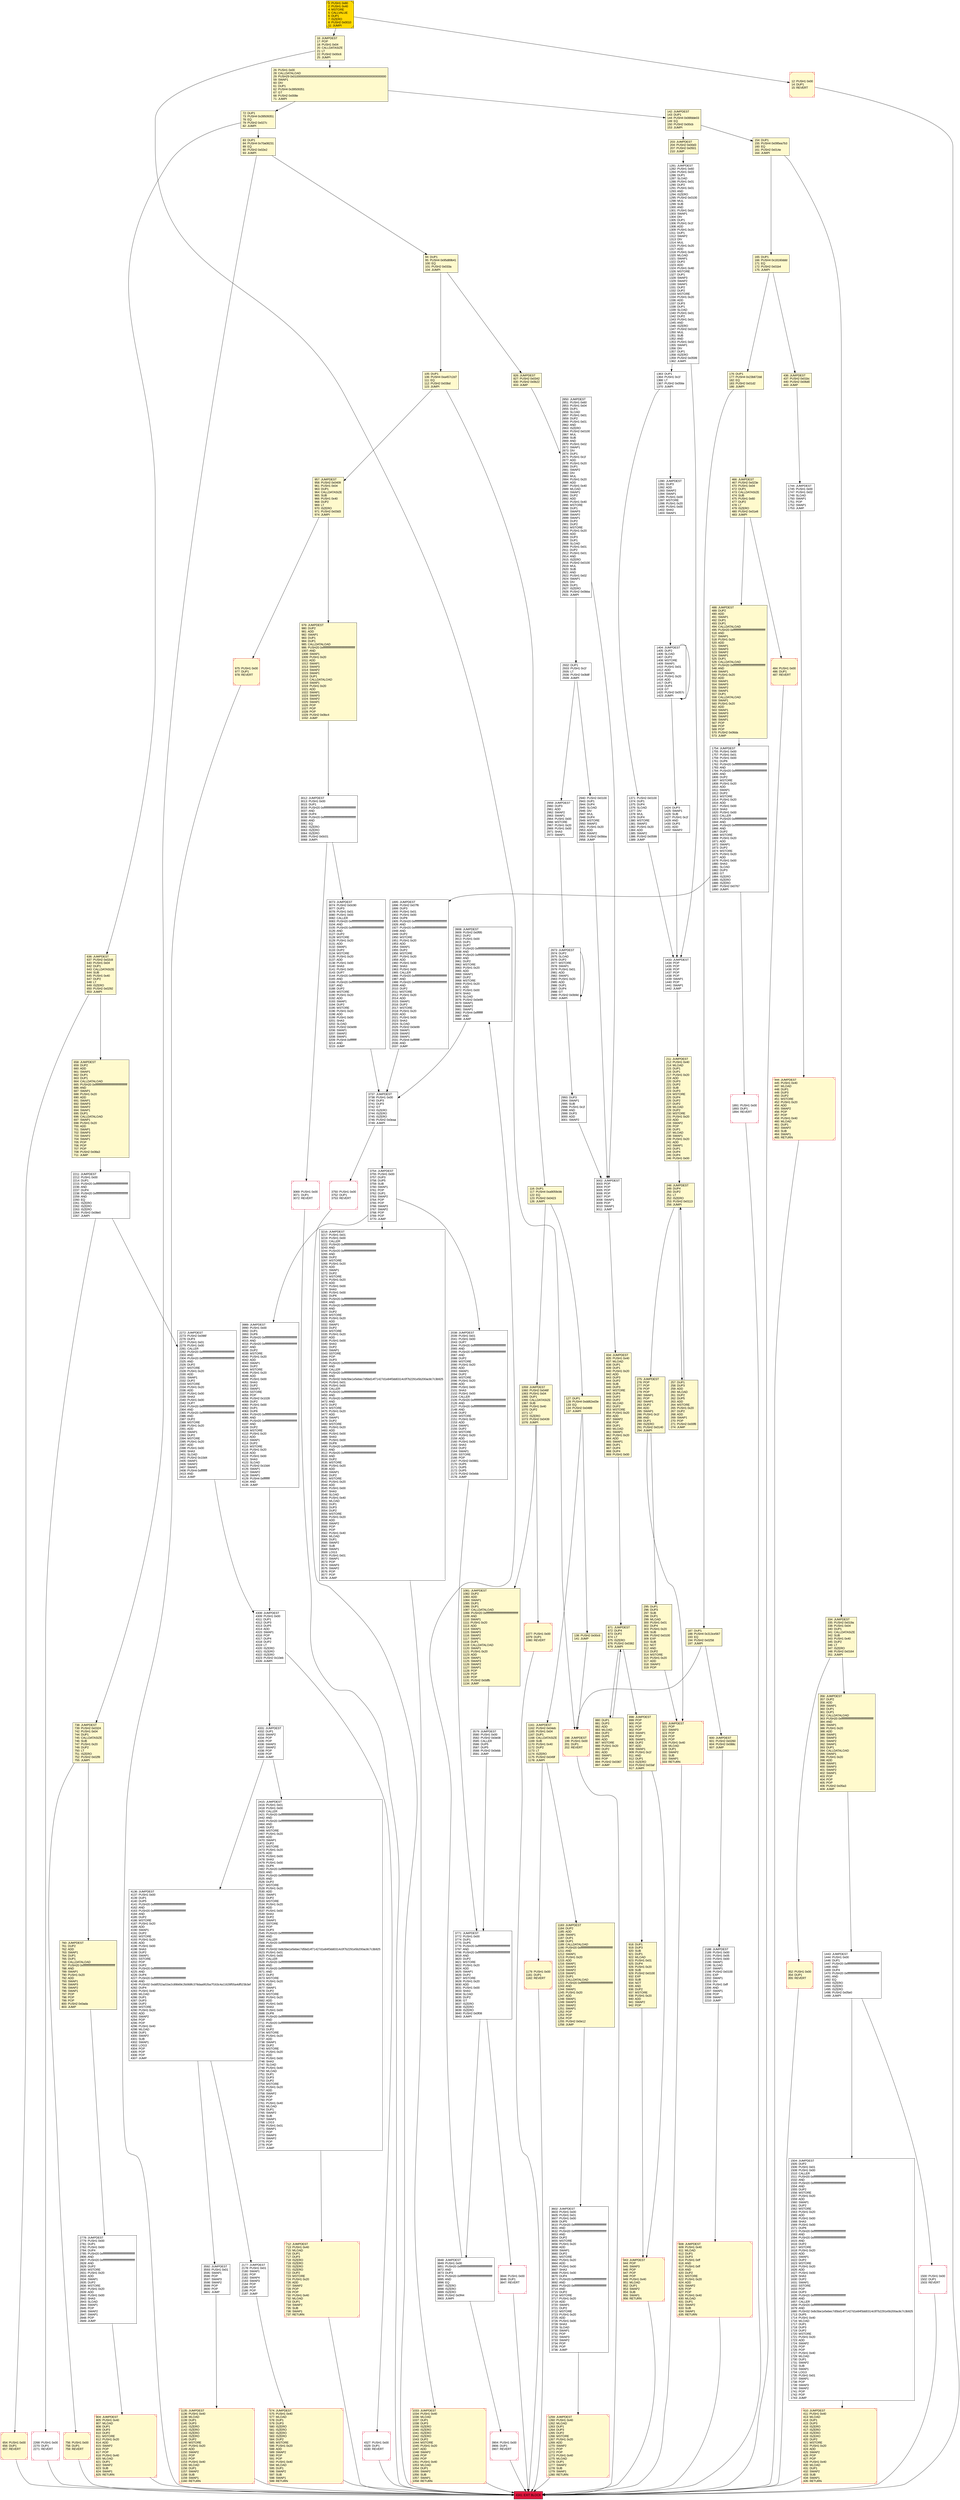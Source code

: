 digraph G {
bgcolor=transparent rankdir=UD;
node [shape=box style=filled color=black fillcolor=white fontname=arial fontcolor=black];
3908 [label="3908: JUMPDEST\l3909: PUSH2 0x0f95\l3912: DUP2\l3913: PUSH1 0x00\l3915: DUP1\l3916: DUP7\l3917: PUSH20 0xffffffffffffffffffffffffffffffffffffffff\l3938: AND\l3939: PUSH20 0xffffffffffffffffffffffffffffffffffffffff\l3960: AND\l3961: DUP2\l3962: MSTORE\l3963: PUSH1 0x20\l3965: ADD\l3966: SWAP1\l3967: DUP2\l3968: MSTORE\l3969: PUSH1 0x20\l3971: ADD\l3972: PUSH1 0x00\l3974: SHA3\l3975: SLOAD\l3976: PUSH2 0x0e99\l3979: SWAP1\l3980: SWAP2\l3981: SWAP1\l3982: PUSH4 0xffffffff\l3987: AND\l3988: JUMP\l" ];
574 [label="574: JUMPDEST\l575: PUSH1 0x40\l577: MLOAD\l578: DUP1\l579: DUP3\l580: ISZERO\l581: ISZERO\l582: ISZERO\l583: ISZERO\l584: DUP2\l585: MSTORE\l586: PUSH1 0x20\l588: ADD\l589: SWAP2\l590: POP\l591: POP\l592: PUSH1 0x40\l594: MLOAD\l595: DUP1\l596: SWAP2\l597: SUB\l598: SWAP1\l599: RETURN\l" fillcolor=lemonchiffon shape=Msquare color=crimson ];
1363 [label="1363: DUP1\l1364: PUSH1 0x1f\l1366: LT\l1367: PUSH2 0x056e\l1370: JUMPI\l" ];
3750 [label="3750: PUSH1 0x00\l3752: DUP1\l3753: REVERT\l" shape=Msquare color=crimson ];
1754 [label="1754: JUMPDEST\l1755: PUSH1 0x00\l1757: PUSH1 0x01\l1759: PUSH1 0x00\l1761: DUP6\l1762: PUSH20 0xffffffffffffffffffffffffffffffffffffffff\l1783: AND\l1784: PUSH20 0xffffffffffffffffffffffffffffffffffffffff\l1805: AND\l1806: DUP2\l1807: MSTORE\l1808: PUSH1 0x20\l1810: ADD\l1811: SWAP1\l1812: DUP2\l1813: MSTORE\l1814: PUSH1 0x20\l1816: ADD\l1817: PUSH1 0x00\l1819: SHA3\l1820: PUSH1 0x00\l1822: CALLER\l1823: PUSH20 0xffffffffffffffffffffffffffffffffffffffff\l1844: AND\l1845: PUSH20 0xffffffffffffffffffffffffffffffffffffffff\l1866: AND\l1867: DUP2\l1868: MSTORE\l1869: PUSH1 0x20\l1871: ADD\l1872: SWAP1\l1873: DUP2\l1874: MSTORE\l1875: PUSH1 0x20\l1877: ADD\l1878: PUSH1 0x00\l1880: SHA3\l1881: SLOAD\l1882: DUP3\l1883: GT\l1884: ISZERO\l1885: ISZERO\l1886: ISZERO\l1887: PUSH2 0x0767\l1890: JUMPI\l" ];
444 [label="444: JUMPDEST\l445: PUSH1 0x40\l447: MLOAD\l448: DUP1\l449: DUP3\l450: DUP2\l451: MSTORE\l452: PUSH1 0x20\l454: ADD\l455: SWAP2\l456: POP\l457: POP\l458: PUSH1 0x40\l460: MLOAD\l461: DUP1\l462: SWAP2\l463: SUB\l464: SWAP1\l465: RETURN\l" fillcolor=lemonchiffon shape=Msquare color=crimson ];
3771 [label="3771: JUMPDEST\l3772: PUSH1 0x00\l3774: DUP1\l3775: DUP5\l3776: PUSH20 0xffffffffffffffffffffffffffffffffffffffff\l3797: AND\l3798: PUSH20 0xffffffffffffffffffffffffffffffffffffffff\l3819: AND\l3820: DUP2\l3821: MSTORE\l3822: PUSH1 0x20\l3824: ADD\l3825: SWAP1\l3826: DUP2\l3827: MSTORE\l3828: PUSH1 0x20\l3830: ADD\l3831: PUSH1 0x00\l3833: SHA3\l3834: SLOAD\l3835: DUP2\l3836: GT\l3837: ISZERO\l3838: ISZERO\l3839: ISZERO\l3840: PUSH2 0x0f08\l3843: JUMPI\l" ];
116 [label="116: DUP1\l117: PUSH4 0xa9059cbb\l122: EQ\l123: PUSH2 0x0423\l126: JUMPI\l" fillcolor=lemonchiffon ];
871 [label="871: JUMPDEST\l872: DUP4\l873: DUP2\l874: LT\l875: ISZERO\l876: PUSH2 0x0382\l879: JUMPI\l" fillcolor=lemonchiffon ];
334 [label="334: JUMPDEST\l335: PUSH2 0x019a\l338: PUSH1 0x04\l340: DUP1\l341: CALLDATASIZE\l342: SUB\l343: PUSH1 0x40\l345: DUP2\l346: LT\l347: ISZERO\l348: PUSH2 0x0164\l351: JUMPI\l" fillcolor=lemonchiffon ];
1744 [label="1744: JUMPDEST\l1745: PUSH1 0x00\l1747: PUSH1 0x02\l1749: SLOAD\l1750: SWAP1\l1751: POP\l1752: SWAP1\l1753: JUMP\l" ];
0 [label="0: PUSH1 0x80\l2: PUSH1 0x40\l4: MSTORE\l5: CALLVALUE\l6: DUP1\l7: ISZERO\l8: PUSH2 0x0010\l11: JUMPI\l" fillcolor=lemonchiffon shape=Msquare fillcolor=gold ];
16 [label="16: JUMPDEST\l17: POP\l18: PUSH1 0x04\l20: CALLDATASIZE\l21: LT\l22: PUSH2 0x00c6\l25: JUMPI\l" fillcolor=lemonchiffon ];
1059 [label="1059: JUMPDEST\l1060: PUSH2 0x046f\l1063: PUSH1 0x04\l1065: DUP1\l1066: CALLDATASIZE\l1067: SUB\l1068: PUSH1 0x40\l1070: DUP2\l1071: LT\l1072: ISZERO\l1073: PUSH2 0x0439\l1076: JUMPI\l" fillcolor=lemonchiffon ];
1281 [label="1281: JUMPDEST\l1282: PUSH1 0x60\l1284: PUSH1 0x03\l1286: DUP1\l1287: SLOAD\l1288: PUSH1 0x01\l1290: DUP2\l1291: PUSH1 0x01\l1293: AND\l1294: ISZERO\l1295: PUSH2 0x0100\l1298: MUL\l1299: SUB\l1300: AND\l1301: PUSH1 0x02\l1303: SWAP1\l1304: DIV\l1305: DUP1\l1306: PUSH1 0x1f\l1308: ADD\l1309: PUSH1 0x20\l1311: DUP1\l1312: SWAP2\l1313: DIV\l1314: MUL\l1315: PUSH1 0x20\l1317: ADD\l1318: PUSH1 0x40\l1320: MLOAD\l1321: SWAP1\l1322: DUP2\l1323: ADD\l1324: PUSH1 0x40\l1326: MSTORE\l1327: DUP1\l1328: SWAP3\l1329: SWAP2\l1330: SWAP1\l1331: DUP2\l1332: DUP2\l1333: MSTORE\l1334: PUSH1 0x20\l1336: ADD\l1337: DUP3\l1338: DUP1\l1339: SLOAD\l1340: PUSH1 0x01\l1342: DUP2\l1343: PUSH1 0x01\l1345: AND\l1346: ISZERO\l1347: PUSH2 0x0100\l1350: MUL\l1351: SUB\l1352: AND\l1353: PUSH1 0x02\l1355: SWAP1\l1356: DIV\l1357: DUP1\l1358: ISZERO\l1359: PUSH2 0x0599\l1362: JUMPI\l" ];
295 [label="295: DUP1\l296: DUP3\l297: SUB\l298: DUP1\l299: MLOAD\l300: PUSH1 0x01\l302: DUP4\l303: PUSH1 0x20\l305: SUB\l306: PUSH2 0x0100\l309: EXP\l310: SUB\l311: NOT\l312: AND\l313: DUP2\l314: MSTORE\l315: PUSH1 0x20\l317: ADD\l318: SWAP2\l319: POP\l" fillcolor=lemonchiffon ];
898 [label="898: JUMPDEST\l899: POP\l900: POP\l901: POP\l902: POP\l903: SWAP1\l904: POP\l905: SWAP1\l906: DUP2\l907: ADD\l908: SWAP1\l909: PUSH1 0x1f\l911: AND\l912: DUP1\l913: ISZERO\l914: PUSH2 0x03af\l917: JUMPI\l" fillcolor=lemonchiffon ];
654 [label="654: PUSH1 0x00\l656: DUP1\l657: REVERT\l" fillcolor=lemonchiffon shape=Msquare color=crimson ];
154 [label="154: DUP1\l155: PUSH4 0x095ea7b3\l160: EQ\l161: PUSH2 0x014e\l164: JUMPI\l" fillcolor=lemonchiffon ];
127 [label="127: DUP1\l128: PUSH4 0xdd62ed3e\l133: EQ\l134: PUSH2 0x0489\l137: JUMPI\l" fillcolor=lemonchiffon ];
1033 [label="1033: JUMPDEST\l1034: PUSH1 0x40\l1036: MLOAD\l1037: DUP1\l1038: DUP3\l1039: ISZERO\l1040: ISZERO\l1041: ISZERO\l1042: ISZERO\l1043: DUP2\l1044: MSTORE\l1045: PUSH1 0x20\l1047: ADD\l1048: SWAP2\l1049: POP\l1050: POP\l1051: PUSH1 0x40\l1053: MLOAD\l1054: DUP1\l1055: SWAP2\l1056: SUB\l1057: SWAP1\l1058: RETURN\l" fillcolor=lemonchiffon shape=Msquare color=crimson ];
943 [label="943: JUMPDEST\l944: POP\l945: SWAP3\l946: POP\l947: POP\l948: POP\l949: PUSH1 0x40\l951: MLOAD\l952: DUP1\l953: SWAP2\l954: SUB\l955: SWAP1\l956: RETURN\l" fillcolor=lemonchiffon shape=Msquare color=crimson ];
1179 [label="1179: PUSH1 0x00\l1181: DUP1\l1182: REVERT\l" fillcolor=lemonchiffon shape=Msquare color=crimson ];
203 [label="203: JUMPDEST\l204: PUSH2 0x00d3\l207: PUSH2 0x0501\l210: JUMP\l" fillcolor=lemonchiffon ];
484 [label="484: PUSH1 0x00\l486: DUP1\l487: REVERT\l" fillcolor=lemonchiffon shape=Msquare color=crimson ];
1371 [label="1371: PUSH2 0x0100\l1374: DUP1\l1375: DUP4\l1376: SLOAD\l1377: DIV\l1378: MUL\l1379: DUP4\l1380: MSTORE\l1381: SWAP2\l1382: PUSH1 0x20\l1384: ADD\l1385: SWAP2\l1386: PUSH2 0x0599\l1389: JUMP\l" ];
4327 [label="4327: PUSH1 0x00\l4329: DUP1\l4330: REVERT\l" shape=Msquare color=crimson ];
105 [label="105: DUP1\l106: PUSH4 0xa457c2d7\l111: EQ\l112: PUSH2 0x03bd\l115: JUMPI\l" fillcolor=lemonchiffon ];
138 [label="138: PUSH2 0x00c6\l141: JUMP\l" fillcolor=lemonchiffon ];
2778 [label="2778: JUMPDEST\l2779: PUSH1 0x00\l2781: DUP1\l2782: PUSH1 0x00\l2784: DUP4\l2785: PUSH20 0xffffffffffffffffffffffffffffffffffffffff\l2806: AND\l2807: PUSH20 0xffffffffffffffffffffffffffffffffffffffff\l2828: AND\l2829: DUP2\l2830: MSTORE\l2831: PUSH1 0x20\l2833: ADD\l2834: SWAP1\l2835: DUP2\l2836: MSTORE\l2837: PUSH1 0x20\l2839: ADD\l2840: PUSH1 0x00\l2842: SHA3\l2843: SLOAD\l2844: SWAP1\l2845: POP\l2846: SWAP2\l2847: SWAP1\l2848: POP\l2849: JUMP\l" ];
2850 [label="2850: JUMPDEST\l2851: PUSH1 0x60\l2853: PUSH1 0x04\l2855: DUP1\l2856: SLOAD\l2857: PUSH1 0x01\l2859: DUP2\l2860: PUSH1 0x01\l2862: AND\l2863: ISZERO\l2864: PUSH2 0x0100\l2867: MUL\l2868: SUB\l2869: AND\l2870: PUSH1 0x02\l2872: SWAP1\l2873: DIV\l2874: DUP1\l2875: PUSH1 0x1f\l2877: ADD\l2878: PUSH1 0x20\l2880: DUP1\l2881: SWAP2\l2882: DIV\l2883: MUL\l2884: PUSH1 0x20\l2886: ADD\l2887: PUSH1 0x40\l2889: MLOAD\l2890: SWAP1\l2891: DUP2\l2892: ADD\l2893: PUSH1 0x40\l2895: MSTORE\l2896: DUP1\l2897: SWAP3\l2898: SWAP2\l2899: SWAP1\l2900: DUP2\l2901: DUP2\l2902: MSTORE\l2903: PUSH1 0x20\l2905: ADD\l2906: DUP3\l2907: DUP1\l2908: SLOAD\l2909: PUSH1 0x01\l2911: DUP2\l2912: PUSH1 0x01\l2914: AND\l2915: ISZERO\l2916: PUSH2 0x0100\l2919: MUL\l2920: SUB\l2921: AND\l2922: PUSH1 0x02\l2924: SWAP1\l2925: DIV\l2926: DUP1\l2927: ISZERO\l2928: PUSH2 0x0bba\l2931: JUMPI\l" ];
3579 [label="3579: JUMPDEST\l3580: PUSH1 0x00\l3582: PUSH2 0x0e08\l3585: CALLER\l3586: DUP5\l3587: DUP5\l3588: PUSH2 0x0ebb\l3591: JUMP\l" ];
600 [label="600: JUMPDEST\l601: PUSH2 0x0260\l604: PUSH2 0x088c\l607: JUMP\l" fillcolor=lemonchiffon ];
3216 [label="3216: JUMPDEST\l3217: PUSH1 0x01\l3219: PUSH1 0x00\l3221: CALLER\l3222: PUSH20 0xffffffffffffffffffffffffffffffffffffffff\l3243: AND\l3244: PUSH20 0xffffffffffffffffffffffffffffffffffffffff\l3265: AND\l3266: DUP2\l3267: MSTORE\l3268: PUSH1 0x20\l3270: ADD\l3271: SWAP1\l3272: DUP2\l3273: MSTORE\l3274: PUSH1 0x20\l3276: ADD\l3277: PUSH1 0x00\l3279: SHA3\l3280: PUSH1 0x00\l3282: DUP6\l3283: PUSH20 0xffffffffffffffffffffffffffffffffffffffff\l3304: AND\l3305: PUSH20 0xffffffffffffffffffffffffffffffffffffffff\l3326: AND\l3327: DUP2\l3328: MSTORE\l3329: PUSH1 0x20\l3331: ADD\l3332: SWAP1\l3333: DUP2\l3334: MSTORE\l3335: PUSH1 0x20\l3337: ADD\l3338: PUSH1 0x00\l3340: SHA3\l3341: DUP2\l3342: SWAP1\l3343: SSTORE\l3344: POP\l3345: DUP3\l3346: PUSH20 0xffffffffffffffffffffffffffffffffffffffff\l3367: AND\l3368: CALLER\l3369: PUSH20 0xffffffffffffffffffffffffffffffffffffffff\l3390: AND\l3391: PUSH32 0x8c5be1e5ebec7d5bd14f71427d1e84f3dd0314c0f7b2291e5b200ac8c7c3b925\l3424: PUSH1 0x01\l3426: PUSH1 0x00\l3428: CALLER\l3429: PUSH20 0xffffffffffffffffffffffffffffffffffffffff\l3450: AND\l3451: PUSH20 0xffffffffffffffffffffffffffffffffffffffff\l3472: AND\l3473: DUP2\l3474: MSTORE\l3475: PUSH1 0x20\l3477: ADD\l3478: SWAP1\l3479: DUP2\l3480: MSTORE\l3481: PUSH1 0x20\l3483: ADD\l3484: PUSH1 0x00\l3486: SHA3\l3487: PUSH1 0x00\l3489: DUP8\l3490: PUSH20 0xffffffffffffffffffffffffffffffffffffffff\l3511: AND\l3512: PUSH20 0xffffffffffffffffffffffffffffffffffffffff\l3533: AND\l3534: DUP2\l3535: MSTORE\l3536: PUSH1 0x20\l3538: ADD\l3539: SWAP1\l3540: DUP2\l3541: MSTORE\l3542: PUSH1 0x20\l3544: ADD\l3545: PUSH1 0x00\l3547: SHA3\l3548: SLOAD\l3549: PUSH1 0x40\l3551: MLOAD\l3552: DUP1\l3553: DUP3\l3554: DUP2\l3555: MSTORE\l3556: PUSH1 0x20\l3558: ADD\l3559: SWAP2\l3560: POP\l3561: POP\l3562: PUSH1 0x40\l3564: MLOAD\l3565: DUP1\l3566: SWAP2\l3567: SUB\l3568: SWAP1\l3569: LOG3\l3570: PUSH1 0x01\l3572: SWAP1\l3573: POP\l3574: SWAP3\l3575: SWAP2\l3576: POP\l3577: POP\l3578: JUMP\l" ];
1135 [label="1135: JUMPDEST\l1136: PUSH1 0x40\l1138: MLOAD\l1139: DUP1\l1140: DUP3\l1141: ISZERO\l1142: ISZERO\l1143: ISZERO\l1144: ISZERO\l1145: DUP2\l1146: MSTORE\l1147: PUSH1 0x20\l1149: ADD\l1150: SWAP2\l1151: POP\l1152: POP\l1153: PUSH1 0x40\l1155: MLOAD\l1156: DUP1\l1157: SWAP2\l1158: SUB\l1159: SWAP1\l1160: RETURN\l" fillcolor=lemonchiffon shape=Msquare color=crimson ];
436 [label="436: JUMPDEST\l437: PUSH2 0x01bc\l440: PUSH2 0x06d0\l443: JUMP\l" fillcolor=lemonchiffon ];
356 [label="356: JUMPDEST\l357: DUP2\l358: ADD\l359: SWAP1\l360: DUP1\l361: DUP1\l362: CALLDATALOAD\l363: PUSH20 0xffffffffffffffffffffffffffffffffffffffff\l384: AND\l385: SWAP1\l386: PUSH1 0x20\l388: ADD\l389: SWAP1\l390: SWAP3\l391: SWAP2\l392: SWAP1\l393: DUP1\l394: CALLDATALOAD\l395: SWAP1\l396: PUSH1 0x20\l398: ADD\l399: SWAP1\l400: SWAP3\l401: SWAP2\l402: SWAP1\l403: POP\l404: POP\l405: POP\l406: PUSH2 0x05a3\l409: JUMP\l" fillcolor=lemonchiffon ];
756 [label="756: PUSH1 0x00\l758: DUP1\l759: REVERT\l" fillcolor=lemonchiffon shape=Msquare color=crimson ];
83 [label="83: DUP1\l84: PUSH4 0x70a08231\l89: EQ\l90: PUSH2 0x02e2\l93: JUMPI\l" fillcolor=lemonchiffon ];
1259 [label="1259: JUMPDEST\l1260: PUSH1 0x40\l1262: MLOAD\l1263: DUP1\l1264: DUP3\l1265: DUP2\l1266: MSTORE\l1267: PUSH1 0x20\l1269: ADD\l1270: SWAP2\l1271: POP\l1272: POP\l1273: PUSH1 0x40\l1275: MLOAD\l1276: DUP1\l1277: SWAP2\l1278: SUB\l1279: SWAP1\l1280: RETURN\l" fillcolor=lemonchiffon shape=Msquare color=crimson ];
3069 [label="3069: PUSH1 0x00\l3071: DUP1\l3072: REVERT\l" shape=Msquare color=crimson ];
979 [label="979: JUMPDEST\l980: DUP2\l981: ADD\l982: SWAP1\l983: DUP1\l984: DUP1\l985: CALLDATALOAD\l986: PUSH20 0xffffffffffffffffffffffffffffffffffffffff\l1007: AND\l1008: SWAP1\l1009: PUSH1 0x20\l1011: ADD\l1012: SWAP1\l1013: SWAP3\l1014: SWAP2\l1015: SWAP1\l1016: DUP1\l1017: CALLDATALOAD\l1018: SWAP1\l1019: PUSH1 0x20\l1021: ADD\l1022: SWAP1\l1023: SWAP3\l1024: SWAP2\l1025: SWAP1\l1026: POP\l1027: POP\l1028: POP\l1029: PUSH2 0x0bc4\l1032: JUMP\l" fillcolor=lemonchiffon ];
211 [label="211: JUMPDEST\l212: PUSH1 0x40\l214: MLOAD\l215: DUP1\l216: DUP1\l217: PUSH1 0x20\l219: ADD\l220: DUP3\l221: DUP2\l222: SUB\l223: DUP3\l224: MSTORE\l225: DUP4\l226: DUP2\l227: DUP2\l228: MLOAD\l229: DUP2\l230: MSTORE\l231: PUSH1 0x20\l233: ADD\l234: SWAP2\l235: POP\l236: DUP1\l237: MLOAD\l238: SWAP1\l239: PUSH1 0x20\l241: ADD\l242: SWAP1\l243: DUP1\l244: DUP4\l245: DUP4\l246: PUSH1 0x00\l" fillcolor=lemonchiffon ];
1504 [label="1504: JUMPDEST\l1505: DUP2\l1506: PUSH1 0x01\l1508: PUSH1 0x00\l1510: CALLER\l1511: PUSH20 0xffffffffffffffffffffffffffffffffffffffff\l1532: AND\l1533: PUSH20 0xffffffffffffffffffffffffffffffffffffffff\l1554: AND\l1555: DUP2\l1556: MSTORE\l1557: PUSH1 0x20\l1559: ADD\l1560: SWAP1\l1561: DUP2\l1562: MSTORE\l1563: PUSH1 0x20\l1565: ADD\l1566: PUSH1 0x00\l1568: SHA3\l1569: PUSH1 0x00\l1571: DUP6\l1572: PUSH20 0xffffffffffffffffffffffffffffffffffffffff\l1593: AND\l1594: PUSH20 0xffffffffffffffffffffffffffffffffffffffff\l1615: AND\l1616: DUP2\l1617: MSTORE\l1618: PUSH1 0x20\l1620: ADD\l1621: SWAP1\l1622: DUP2\l1623: MSTORE\l1624: PUSH1 0x20\l1626: ADD\l1627: PUSH1 0x00\l1629: SHA3\l1630: DUP2\l1631: SWAP1\l1632: SSTORE\l1633: POP\l1634: DUP3\l1635: PUSH20 0xffffffffffffffffffffffffffffffffffffffff\l1656: AND\l1657: CALLER\l1658: PUSH20 0xffffffffffffffffffffffffffffffffffffffff\l1679: AND\l1680: PUSH32 0x8c5be1e5ebec7d5bd14f71427d1e84f3dd0314c0f7b2291e5b200ac8c7c3b925\l1713: DUP5\l1714: PUSH1 0x40\l1716: MLOAD\l1717: DUP1\l1718: DUP3\l1719: DUP2\l1720: MSTORE\l1721: PUSH1 0x20\l1723: ADD\l1724: SWAP2\l1725: POP\l1726: POP\l1727: PUSH1 0x40\l1729: MLOAD\l1730: DUP1\l1731: SWAP2\l1732: SUB\l1733: SWAP1\l1734: LOG3\l1735: PUSH1 0x01\l1737: SWAP1\l1738: POP\l1739: SWAP3\l1740: SWAP2\l1741: POP\l1742: POP\l1743: JUMP\l" ];
1081 [label="1081: JUMPDEST\l1082: DUP2\l1083: ADD\l1084: SWAP1\l1085: DUP1\l1086: DUP1\l1087: CALLDATALOAD\l1088: PUSH20 0xffffffffffffffffffffffffffffffffffffffff\l1109: AND\l1110: SWAP1\l1111: PUSH1 0x20\l1113: ADD\l1114: SWAP1\l1115: SWAP3\l1116: SWAP2\l1117: SWAP1\l1118: DUP1\l1119: CALLDATALOAD\l1120: SWAP1\l1121: PUSH1 0x20\l1123: ADD\l1124: SWAP1\l1125: SWAP3\l1126: SWAP2\l1127: SWAP1\l1128: POP\l1129: POP\l1130: POP\l1131: PUSH2 0x0dfb\l1134: JUMP\l" fillcolor=lemonchiffon ];
26 [label="26: PUSH1 0x00\l28: CALLDATALOAD\l29: PUSH29 0x0100000000000000000000000000000000000000000000000000000000\l59: SWAP1\l60: DIV\l61: DUP1\l62: PUSH4 0x39509351\l67: GT\l68: PUSH2 0x008e\l71: JUMPI\l" fillcolor=lemonchiffon ];
975 [label="975: PUSH1 0x00\l977: DUP1\l978: REVERT\l" fillcolor=lemonchiffon shape=Msquare color=crimson ];
176 [label="176: DUP1\l177: PUSH4 0x23b872dd\l182: EQ\l183: PUSH2 0x01d2\l186: JUMPI\l" fillcolor=lemonchiffon ];
1390 [label="1390: JUMPDEST\l1391: DUP3\l1392: ADD\l1393: SWAP2\l1394: SWAP1\l1395: PUSH1 0x00\l1397: MSTORE\l1398: PUSH1 0x20\l1400: PUSH1 0x00\l1402: SHA3\l1403: SWAP1\l" ];
1500 [label="1500: PUSH1 0x00\l1502: DUP1\l1503: REVERT\l" shape=Msquare color=crimson ];
2268 [label="2268: PUSH1 0x00\l2270: DUP1\l2271: REVERT\l" shape=Msquare color=crimson ];
2188 [label="2188: JUMPDEST\l2189: PUSH1 0x00\l2191: PUSH1 0x05\l2193: PUSH1 0x00\l2195: SWAP1\l2196: SLOAD\l2197: SWAP1\l2198: PUSH2 0x0100\l2201: EXP\l2202: SWAP1\l2203: DIV\l2204: PUSH1 0xff\l2206: AND\l2207: SWAP1\l2208: POP\l2209: SWAP1\l2210: JUMP\l" ];
760 [label="760: JUMPDEST\l761: DUP2\l762: ADD\l763: SWAP1\l764: DUP1\l765: DUP1\l766: CALLDATALOAD\l767: PUSH20 0xffffffffffffffffffffffffffffffffffffffff\l788: AND\l789: SWAP1\l790: PUSH1 0x20\l792: ADD\l793: SWAP1\l794: SWAP3\l795: SWAP2\l796: SWAP1\l797: POP\l798: POP\l799: POP\l800: PUSH2 0x0ada\l803: JUMP\l" fillcolor=lemonchiffon ];
1183 [label="1183: JUMPDEST\l1184: DUP2\l1185: ADD\l1186: SWAP1\l1187: DUP1\l1188: DUP1\l1189: CALLDATALOAD\l1190: PUSH20 0xffffffffffffffffffffffffffffffffffffffff\l1211: AND\l1212: SWAP1\l1213: PUSH1 0x20\l1215: ADD\l1216: SWAP1\l1217: SWAP3\l1218: SWAP2\l1219: SWAP1\l1220: DUP1\l1221: CALLDATALOAD\l1222: PUSH20 0xffffffffffffffffffffffffffffffffffffffff\l1243: AND\l1244: SWAP1\l1245: PUSH1 0x20\l1247: ADD\l1248: SWAP1\l1249: SWAP3\l1250: SWAP2\l1251: SWAP1\l1252: POP\l1253: POP\l1254: POP\l1255: PUSH2 0x0e12\l1258: JUMP\l" fillcolor=lemonchiffon ];
826 [label="826: JUMPDEST\l827: PUSH2 0x0342\l830: PUSH2 0x0b22\l833: JUMP\l" fillcolor=lemonchiffon ];
2177 [label="2177: JUMPDEST\l2178: PUSH1 0x01\l2180: SWAP1\l2181: POP\l2182: SWAP4\l2183: SWAP3\l2184: POP\l2185: POP\l2186: POP\l2187: JUMP\l" ];
4331 [label="4331: JUMPDEST\l4332: DUP1\l4333: SWAP2\l4334: POP\l4335: POP\l4336: SWAP3\l4337: SWAP2\l4338: POP\l4339: POP\l4340: JUMP\l" ];
2993 [label="2993: DUP3\l2994: SWAP1\l2995: SUB\l2996: PUSH1 0x1f\l2998: AND\l2999: DUP3\l3000: ADD\l3001: SWAP2\l" ];
3737 [label="3737: JUMPDEST\l3738: PUSH1 0x00\l3740: DUP3\l3741: DUP3\l3742: GT\l3743: ISZERO\l3744: ISZERO\l3745: ISZERO\l3746: PUSH2 0x0eaa\l3749: JUMPI\l" ];
3002 [label="3002: JUMPDEST\l3003: POP\l3004: POP\l3005: POP\l3006: POP\l3007: POP\l3008: SWAP1\l3009: POP\l3010: SWAP1\l3011: JUMP\l" ];
1443 [label="1443: JUMPDEST\l1444: PUSH1 0x00\l1446: DUP1\l1447: PUSH20 0xffffffffffffffffffffffffffffffffffffffff\l1468: AND\l1469: DUP4\l1470: PUSH20 0xffffffffffffffffffffffffffffffffffffffff\l1491: AND\l1492: EQ\l1493: ISZERO\l1494: ISZERO\l1495: ISZERO\l1496: PUSH2 0x05e0\l1499: JUMPI\l" ];
1077 [label="1077: PUSH1 0x00\l1079: DUP1\l1080: REVERT\l" fillcolor=lemonchiffon shape=Msquare color=crimson ];
3602 [label="3602: JUMPDEST\l3603: PUSH1 0x00\l3605: PUSH1 0x01\l3607: PUSH1 0x00\l3609: DUP5\l3610: PUSH20 0xffffffffffffffffffffffffffffffffffffffff\l3631: AND\l3632: PUSH20 0xffffffffffffffffffffffffffffffffffffffff\l3653: AND\l3654: DUP2\l3655: MSTORE\l3656: PUSH1 0x20\l3658: ADD\l3659: SWAP1\l3660: DUP2\l3661: MSTORE\l3662: PUSH1 0x20\l3664: ADD\l3665: PUSH1 0x00\l3667: SHA3\l3668: PUSH1 0x00\l3670: DUP4\l3671: PUSH20 0xffffffffffffffffffffffffffffffffffffffff\l3692: AND\l3693: PUSH20 0xffffffffffffffffffffffffffffffffffffffff\l3714: AND\l3715: DUP2\l3716: MSTORE\l3717: PUSH1 0x20\l3719: ADD\l3720: SWAP1\l3721: DUP2\l3722: MSTORE\l3723: PUSH1 0x20\l3725: ADD\l3726: PUSH1 0x00\l3728: SHA3\l3729: SLOAD\l3730: SWAP1\l3731: POP\l3732: SWAP3\l3733: SWAP2\l3734: POP\l3735: POP\l3736: JUMP\l" ];
1895 [label="1895: JUMPDEST\l1896: PUSH2 0x07f6\l1899: DUP3\l1900: PUSH1 0x01\l1902: PUSH1 0x00\l1904: DUP8\l1905: PUSH20 0xffffffffffffffffffffffffffffffffffffffff\l1926: AND\l1927: PUSH20 0xffffffffffffffffffffffffffffffffffffffff\l1948: AND\l1949: DUP2\l1950: MSTORE\l1951: PUSH1 0x20\l1953: ADD\l1954: SWAP1\l1955: DUP2\l1956: MSTORE\l1957: PUSH1 0x20\l1959: ADD\l1960: PUSH1 0x00\l1962: SHA3\l1963: PUSH1 0x00\l1965: CALLER\l1966: PUSH20 0xffffffffffffffffffffffffffffffffffffffff\l1987: AND\l1988: PUSH20 0xffffffffffffffffffffffffffffffffffffffff\l2009: AND\l2010: DUP2\l2011: MSTORE\l2012: PUSH1 0x20\l2014: ADD\l2015: SWAP1\l2016: DUP2\l2017: MSTORE\l2018: PUSH1 0x20\l2020: ADD\l2021: PUSH1 0x00\l2023: SHA3\l2024: SLOAD\l2025: PUSH2 0x0e99\l2028: SWAP1\l2029: SWAP2\l2030: SWAP1\l2031: PUSH4 0xffffffff\l2036: AND\l2037: JUMP\l" ];
2959 [label="2959: JUMPDEST\l2960: DUP3\l2961: ADD\l2962: SWAP2\l2963: SWAP1\l2964: PUSH1 0x00\l2966: MSTORE\l2967: PUSH1 0x20\l2969: PUSH1 0x00\l2971: SHA3\l2972: SWAP1\l" ];
636 [label="636: JUMPDEST\l637: PUSH2 0x02c8\l640: PUSH1 0x04\l642: DUP1\l643: CALLDATASIZE\l644: SUB\l645: PUSH1 0x40\l647: DUP2\l648: LT\l649: ISZERO\l650: PUSH2 0x0292\l653: JUMPI\l" fillcolor=lemonchiffon ];
804 [label="804: JUMPDEST\l805: PUSH1 0x40\l807: MLOAD\l808: DUP1\l809: DUP3\l810: DUP2\l811: MSTORE\l812: PUSH1 0x20\l814: ADD\l815: SWAP2\l816: POP\l817: POP\l818: PUSH1 0x40\l820: MLOAD\l821: DUP1\l822: SWAP2\l823: SUB\l824: SWAP1\l825: RETURN\l" fillcolor=lemonchiffon shape=Msquare color=crimson ];
1404 [label="1404: JUMPDEST\l1405: DUP2\l1406: SLOAD\l1407: DUP2\l1408: MSTORE\l1409: SWAP1\l1410: PUSH1 0x01\l1412: ADD\l1413: SWAP1\l1414: PUSH1 0x20\l1416: ADD\l1417: DUP1\l1418: DUP4\l1419: GT\l1420: PUSH2 0x057c\l1423: JUMPI\l" ];
3848 [label="3848: JUMPDEST\l3849: PUSH1 0x00\l3851: PUSH20 0xffffffffffffffffffffffffffffffffffffffff\l3872: AND\l3873: DUP3\l3874: PUSH20 0xffffffffffffffffffffffffffffffffffffffff\l3895: AND\l3896: EQ\l3897: ISZERO\l3898: ISZERO\l3899: ISZERO\l3900: PUSH2 0x0f44\l3903: JUMPI\l" ];
918 [label="918: DUP1\l919: DUP3\l920: SUB\l921: DUP1\l922: MLOAD\l923: PUSH1 0x01\l925: DUP4\l926: PUSH1 0x20\l928: SUB\l929: PUSH2 0x0100\l932: EXP\l933: SUB\l934: NOT\l935: AND\l936: DUP2\l937: MSTORE\l938: PUSH1 0x20\l940: ADD\l941: SWAP2\l942: POP\l" fillcolor=lemonchiffon ];
3592 [label="3592: JUMPDEST\l3593: PUSH1 0x01\l3595: SWAP1\l3596: POP\l3597: SWAP3\l3598: SWAP2\l3599: POP\l3600: POP\l3601: JUMP\l" ];
3844 [label="3844: PUSH1 0x00\l3846: DUP1\l3847: REVERT\l" shape=Msquare color=crimson ];
410 [label="410: JUMPDEST\l411: PUSH1 0x40\l413: MLOAD\l414: DUP1\l415: DUP3\l416: ISZERO\l417: ISZERO\l418: ISZERO\l419: ISZERO\l420: DUP2\l421: MSTORE\l422: PUSH1 0x20\l424: ADD\l425: SWAP2\l426: POP\l427: POP\l428: PUSH1 0x40\l430: MLOAD\l431: DUP1\l432: SWAP2\l433: SUB\l434: SWAP1\l435: RETURN\l" fillcolor=lemonchiffon shape=Msquare color=crimson ];
1424 [label="1424: DUP3\l1425: SWAP1\l1426: SUB\l1427: PUSH1 0x1f\l1429: AND\l1430: DUP3\l1431: ADD\l1432: SWAP2\l" ];
880 [label="880: DUP1\l881: DUP3\l882: ADD\l883: MLOAD\l884: DUP2\l885: DUP5\l886: ADD\l887: MSTORE\l888: PUSH1 0x20\l890: DUP2\l891: ADD\l892: SWAP1\l893: POP\l894: PUSH2 0x0367\l897: JUMP\l" fillcolor=lemonchiffon ];
4308 [label="4308: JUMPDEST\l4309: PUSH1 0x00\l4311: DUP1\l4312: DUP3\l4313: DUP5\l4314: ADD\l4315: SWAP1\l4316: POP\l4317: DUP4\l4318: DUP2\l4319: LT\l4320: ISZERO\l4321: ISZERO\l4322: ISZERO\l4323: PUSH2 0x10eb\l4326: JUMPI\l" ];
1433 [label="1433: JUMPDEST\l1434: POP\l1435: POP\l1436: POP\l1437: POP\l1438: POP\l1439: SWAP1\l1440: POP\l1441: SWAP1\l1442: JUMP\l" ];
12 [label="12: PUSH1 0x00\l14: DUP1\l15: REVERT\l" fillcolor=lemonchiffon shape=Msquare color=crimson ];
142 [label="142: JUMPDEST\l143: DUP1\l144: PUSH4 0x06fdde03\l149: EQ\l150: PUSH2 0x00cb\l153: JUMPI\l" fillcolor=lemonchiffon ];
2415 [label="2415: JUMPDEST\l2416: PUSH1 0x01\l2418: PUSH1 0x00\l2420: CALLER\l2421: PUSH20 0xffffffffffffffffffffffffffffffffffffffff\l2442: AND\l2443: PUSH20 0xffffffffffffffffffffffffffffffffffffffff\l2464: AND\l2465: DUP2\l2466: MSTORE\l2467: PUSH1 0x20\l2469: ADD\l2470: SWAP1\l2471: DUP2\l2472: MSTORE\l2473: PUSH1 0x20\l2475: ADD\l2476: PUSH1 0x00\l2478: SHA3\l2479: PUSH1 0x00\l2481: DUP6\l2482: PUSH20 0xffffffffffffffffffffffffffffffffffffffff\l2503: AND\l2504: PUSH20 0xffffffffffffffffffffffffffffffffffffffff\l2525: AND\l2526: DUP2\l2527: MSTORE\l2528: PUSH1 0x20\l2530: ADD\l2531: SWAP1\l2532: DUP2\l2533: MSTORE\l2534: PUSH1 0x20\l2536: ADD\l2537: PUSH1 0x00\l2539: SHA3\l2540: DUP2\l2541: SWAP1\l2542: SSTORE\l2543: POP\l2544: DUP3\l2545: PUSH20 0xffffffffffffffffffffffffffffffffffffffff\l2566: AND\l2567: CALLER\l2568: PUSH20 0xffffffffffffffffffffffffffffffffffffffff\l2589: AND\l2590: PUSH32 0x8c5be1e5ebec7d5bd14f71427d1e84f3dd0314c0f7b2291e5b200ac8c7c3b925\l2623: PUSH1 0x01\l2625: PUSH1 0x00\l2627: CALLER\l2628: PUSH20 0xffffffffffffffffffffffffffffffffffffffff\l2649: AND\l2650: PUSH20 0xffffffffffffffffffffffffffffffffffffffff\l2671: AND\l2672: DUP2\l2673: MSTORE\l2674: PUSH1 0x20\l2676: ADD\l2677: SWAP1\l2678: DUP2\l2679: MSTORE\l2680: PUSH1 0x20\l2682: ADD\l2683: PUSH1 0x00\l2685: SHA3\l2686: PUSH1 0x00\l2688: DUP8\l2689: PUSH20 0xffffffffffffffffffffffffffffffffffffffff\l2710: AND\l2711: PUSH20 0xffffffffffffffffffffffffffffffffffffffff\l2732: AND\l2733: DUP2\l2734: MSTORE\l2735: PUSH1 0x20\l2737: ADD\l2738: SWAP1\l2739: DUP2\l2740: MSTORE\l2741: PUSH1 0x20\l2743: ADD\l2744: PUSH1 0x00\l2746: SHA3\l2747: SLOAD\l2748: PUSH1 0x40\l2750: MLOAD\l2751: DUP1\l2752: DUP3\l2753: DUP2\l2754: MSTORE\l2755: PUSH1 0x20\l2757: ADD\l2758: SWAP2\l2759: POP\l2760: POP\l2761: PUSH1 0x40\l2763: MLOAD\l2764: DUP1\l2765: SWAP2\l2766: SUB\l2767: SWAP1\l2768: LOG3\l2769: PUSH1 0x01\l2771: SWAP1\l2772: POP\l2773: SWAP3\l2774: SWAP2\l2775: POP\l2776: POP\l2777: JUMP\l" ];
165 [label="165: DUP1\l166: PUSH4 0x18160ddd\l171: EQ\l172: PUSH2 0x01b4\l175: JUMPI\l" fillcolor=lemonchiffon ];
3012 [label="3012: JUMPDEST\l3013: PUSH1 0x00\l3015: DUP1\l3016: PUSH20 0xffffffffffffffffffffffffffffffffffffffff\l3037: AND\l3038: DUP4\l3039: PUSH20 0xffffffffffffffffffffffffffffffffffffffff\l3060: AND\l3061: EQ\l3062: ISZERO\l3063: ISZERO\l3064: ISZERO\l3065: PUSH2 0x0c01\l3068: JUMPI\l" ];
2973 [label="2973: JUMPDEST\l2974: DUP2\l2975: SLOAD\l2976: DUP2\l2977: MSTORE\l2978: SWAP1\l2979: PUSH1 0x01\l2981: ADD\l2982: SWAP1\l2983: PUSH1 0x20\l2985: ADD\l2986: DUP1\l2987: DUP4\l2988: GT\l2989: PUSH2 0x0b9d\l2992: JUMPI\l" ];
94 [label="94: DUP1\l95: PUSH4 0x95d89b41\l100: EQ\l101: PUSH2 0x033a\l104: JUMPI\l" fillcolor=lemonchiffon ];
2038 [label="2038: JUMPDEST\l2039: PUSH1 0x01\l2041: PUSH1 0x00\l2043: DUP7\l2044: PUSH20 0xffffffffffffffffffffffffffffffffffffffff\l2065: AND\l2066: PUSH20 0xffffffffffffffffffffffffffffffffffffffff\l2087: AND\l2088: DUP2\l2089: MSTORE\l2090: PUSH1 0x20\l2092: ADD\l2093: SWAP1\l2094: DUP2\l2095: MSTORE\l2096: PUSH1 0x20\l2098: ADD\l2099: PUSH1 0x00\l2101: SHA3\l2102: PUSH1 0x00\l2104: CALLER\l2105: PUSH20 0xffffffffffffffffffffffffffffffffffffffff\l2126: AND\l2127: PUSH20 0xffffffffffffffffffffffffffffffffffffffff\l2148: AND\l2149: DUP2\l2150: MSTORE\l2151: PUSH1 0x20\l2153: ADD\l2154: SWAP1\l2155: DUP2\l2156: MSTORE\l2157: PUSH1 0x20\l2159: ADD\l2160: PUSH1 0x00\l2162: SHA3\l2163: DUP2\l2164: SWAP1\l2165: SSTORE\l2166: POP\l2167: PUSH2 0x0881\l2170: DUP5\l2171: DUP5\l2172: DUP5\l2173: PUSH2 0x0ebb\l2176: JUMP\l" ];
352 [label="352: PUSH1 0x00\l354: DUP1\l355: REVERT\l" fillcolor=lemonchiffon shape=Msquare color=crimson ];
1891 [label="1891: PUSH1 0x00\l1893: DUP1\l1894: REVERT\l" shape=Msquare color=crimson ];
198 [label="198: JUMPDEST\l199: PUSH1 0x00\l201: DUP1\l202: REVERT\l" fillcolor=lemonchiffon shape=Msquare color=crimson ];
187 [label="187: DUP1\l188: PUSH4 0x313ce567\l193: EQ\l194: PUSH2 0x0258\l197: JUMPI\l" fillcolor=lemonchiffon ];
2940 [label="2940: PUSH2 0x0100\l2943: DUP1\l2944: DUP4\l2945: SLOAD\l2946: DIV\l2947: MUL\l2948: DUP4\l2949: MSTORE\l2950: SWAP2\l2951: PUSH1 0x20\l2953: ADD\l2954: SWAP2\l2955: PUSH2 0x0bba\l2958: JUMP\l" ];
257 [label="257: DUP1\l258: DUP3\l259: ADD\l260: MLOAD\l261: DUP2\l262: DUP5\l263: ADD\l264: MSTORE\l265: PUSH1 0x20\l267: DUP2\l268: ADD\l269: SWAP1\l270: POP\l271: PUSH2 0x00f8\l274: JUMP\l" fillcolor=lemonchiffon ];
608 [label="608: JUMPDEST\l609: PUSH1 0x40\l611: MLOAD\l612: DUP1\l613: DUP3\l614: PUSH1 0xff\l616: AND\l617: PUSH1 0xff\l619: AND\l620: DUP2\l621: MSTORE\l622: PUSH1 0x20\l624: ADD\l625: SWAP2\l626: POP\l627: POP\l628: PUSH1 0x40\l630: MLOAD\l631: DUP1\l632: SWAP2\l633: SUB\l634: SWAP1\l635: RETURN\l" fillcolor=lemonchiffon shape=Msquare color=crimson ];
738 [label="738: JUMPDEST\l739: PUSH2 0x0324\l742: PUSH1 0x04\l744: DUP1\l745: CALLDATASIZE\l746: SUB\l747: PUSH1 0x20\l749: DUP2\l750: LT\l751: ISZERO\l752: PUSH2 0x02f8\l755: JUMPI\l" fillcolor=lemonchiffon ];
320 [label="320: JUMPDEST\l321: POP\l322: SWAP3\l323: POP\l324: POP\l325: POP\l326: PUSH1 0x40\l328: MLOAD\l329: DUP1\l330: SWAP2\l331: SUB\l332: SWAP1\l333: RETURN\l" fillcolor=lemonchiffon shape=Msquare color=crimson ];
3073 [label="3073: JUMPDEST\l3074: PUSH2 0x0c90\l3077: DUP3\l3078: PUSH1 0x01\l3080: PUSH1 0x00\l3082: CALLER\l3083: PUSH20 0xffffffffffffffffffffffffffffffffffffffff\l3104: AND\l3105: PUSH20 0xffffffffffffffffffffffffffffffffffffffff\l3126: AND\l3127: DUP2\l3128: MSTORE\l3129: PUSH1 0x20\l3131: ADD\l3132: SWAP1\l3133: DUP2\l3134: MSTORE\l3135: PUSH1 0x20\l3137: ADD\l3138: PUSH1 0x00\l3140: SHA3\l3141: PUSH1 0x00\l3143: DUP7\l3144: PUSH20 0xffffffffffffffffffffffffffffffffffffffff\l3165: AND\l3166: PUSH20 0xffffffffffffffffffffffffffffffffffffffff\l3187: AND\l3188: DUP2\l3189: MSTORE\l3190: PUSH1 0x20\l3192: ADD\l3193: SWAP1\l3194: DUP2\l3195: MSTORE\l3196: PUSH1 0x20\l3198: ADD\l3199: PUSH1 0x00\l3201: SHA3\l3202: SLOAD\l3203: PUSH2 0x0e99\l3206: SWAP1\l3207: SWAP2\l3208: SWAP1\l3209: PUSH4 0xffffffff\l3214: AND\l3215: JUMP\l" ];
3989 [label="3989: JUMPDEST\l3990: PUSH1 0x00\l3992: DUP1\l3993: DUP6\l3994: PUSH20 0xffffffffffffffffffffffffffffffffffffffff\l4015: AND\l4016: PUSH20 0xffffffffffffffffffffffffffffffffffffffff\l4037: AND\l4038: DUP2\l4039: MSTORE\l4040: PUSH1 0x20\l4042: ADD\l4043: SWAP1\l4044: DUP2\l4045: MSTORE\l4046: PUSH1 0x20\l4048: ADD\l4049: PUSH1 0x00\l4051: SHA3\l4052: DUP2\l4053: SWAP1\l4054: SSTORE\l4055: POP\l4056: PUSH2 0x1028\l4059: DUP2\l4060: PUSH1 0x00\l4062: DUP1\l4063: DUP6\l4064: PUSH20 0xffffffffffffffffffffffffffffffffffffffff\l4085: AND\l4086: PUSH20 0xffffffffffffffffffffffffffffffffffffffff\l4107: AND\l4108: DUP2\l4109: MSTORE\l4110: PUSH1 0x20\l4112: ADD\l4113: SWAP1\l4114: DUP2\l4115: MSTORE\l4116: PUSH1 0x20\l4118: ADD\l4119: PUSH1 0x00\l4121: SHA3\l4122: SLOAD\l4123: PUSH2 0x10d4\l4126: SWAP1\l4127: SWAP2\l4128: SWAP1\l4129: PUSH4 0xffffffff\l4134: AND\l4135: JUMP\l" ];
3904 [label="3904: PUSH1 0x00\l3906: DUP1\l3907: REVERT\l" shape=Msquare color=crimson ];
72 [label="72: DUP1\l73: PUSH4 0x39509351\l78: EQ\l79: PUSH2 0x027c\l82: JUMPI\l" fillcolor=lemonchiffon ];
2211 [label="2211: JUMPDEST\l2212: PUSH1 0x00\l2214: DUP1\l2215: PUSH20 0xffffffffffffffffffffffffffffffffffffffff\l2236: AND\l2237: DUP4\l2238: PUSH20 0xffffffffffffffffffffffffffffffffffffffff\l2259: AND\l2260: EQ\l2261: ISZERO\l2262: ISZERO\l2263: ISZERO\l2264: PUSH2 0x08e0\l2267: JUMPI\l" ];
957 [label="957: JUMPDEST\l958: PUSH2 0x0409\l961: PUSH1 0x04\l963: DUP1\l964: CALLDATASIZE\l965: SUB\l966: PUSH1 0x40\l968: DUP2\l969: LT\l970: ISZERO\l971: PUSH2 0x03d3\l974: JUMPI\l" fillcolor=lemonchiffon ];
658 [label="658: JUMPDEST\l659: DUP2\l660: ADD\l661: SWAP1\l662: DUP1\l663: DUP1\l664: CALLDATALOAD\l665: PUSH20 0xffffffffffffffffffffffffffffffffffffffff\l686: AND\l687: SWAP1\l688: PUSH1 0x20\l690: ADD\l691: SWAP1\l692: SWAP3\l693: SWAP2\l694: SWAP1\l695: DUP1\l696: CALLDATALOAD\l697: SWAP1\l698: PUSH1 0x20\l700: ADD\l701: SWAP1\l702: SWAP3\l703: SWAP2\l704: SWAP1\l705: POP\l706: POP\l707: POP\l708: PUSH2 0x08a3\l711: JUMP\l" fillcolor=lemonchiffon ];
466 [label="466: JUMPDEST\l467: PUSH2 0x023e\l470: PUSH1 0x04\l472: DUP1\l473: CALLDATASIZE\l474: SUB\l475: PUSH1 0x60\l477: DUP2\l478: LT\l479: ISZERO\l480: PUSH2 0x01e8\l483: JUMPI\l" fillcolor=lemonchiffon ];
248 [label="248: JUMPDEST\l249: DUP4\l250: DUP2\l251: LT\l252: ISZERO\l253: PUSH2 0x0113\l256: JUMPI\l" fillcolor=lemonchiffon ];
2272 [label="2272: JUMPDEST\l2273: PUSH2 0x096f\l2276: DUP3\l2277: PUSH1 0x01\l2279: PUSH1 0x00\l2281: CALLER\l2282: PUSH20 0xffffffffffffffffffffffffffffffffffffffff\l2303: AND\l2304: PUSH20 0xffffffffffffffffffffffffffffffffffffffff\l2325: AND\l2326: DUP2\l2327: MSTORE\l2328: PUSH1 0x20\l2330: ADD\l2331: SWAP1\l2332: DUP2\l2333: MSTORE\l2334: PUSH1 0x20\l2336: ADD\l2337: PUSH1 0x00\l2339: SHA3\l2340: PUSH1 0x00\l2342: DUP7\l2343: PUSH20 0xffffffffffffffffffffffffffffffffffffffff\l2364: AND\l2365: PUSH20 0xffffffffffffffffffffffffffffffffffffffff\l2386: AND\l2387: DUP2\l2388: MSTORE\l2389: PUSH1 0x20\l2391: ADD\l2392: SWAP1\l2393: DUP2\l2394: MSTORE\l2395: PUSH1 0x20\l2397: ADD\l2398: PUSH1 0x00\l2400: SHA3\l2401: SLOAD\l2402: PUSH2 0x10d4\l2405: SWAP1\l2406: SWAP2\l2407: SWAP1\l2408: PUSH4 0xffffffff\l2413: AND\l2414: JUMP\l" ];
4136 [label="4136: JUMPDEST\l4137: PUSH1 0x00\l4139: DUP1\l4140: DUP5\l4141: PUSH20 0xffffffffffffffffffffffffffffffffffffffff\l4162: AND\l4163: PUSH20 0xffffffffffffffffffffffffffffffffffffffff\l4184: AND\l4185: DUP2\l4186: MSTORE\l4187: PUSH1 0x20\l4189: ADD\l4190: SWAP1\l4191: DUP2\l4192: MSTORE\l4193: PUSH1 0x20\l4195: ADD\l4196: PUSH1 0x00\l4198: SHA3\l4199: DUP2\l4200: SWAP1\l4201: SSTORE\l4202: POP\l4203: DUP2\l4204: PUSH20 0xffffffffffffffffffffffffffffffffffffffff\l4225: AND\l4226: DUP4\l4227: PUSH20 0xffffffffffffffffffffffffffffffffffffffff\l4248: AND\l4249: PUSH32 0xddf252ad1be2c89b69c2b068fc378daa952ba7f163c4a11628f55a4df523b3ef\l4282: DUP4\l4283: PUSH1 0x40\l4285: MLOAD\l4286: DUP1\l4287: DUP3\l4288: DUP2\l4289: MSTORE\l4290: PUSH1 0x20\l4292: ADD\l4293: SWAP2\l4294: POP\l4295: POP\l4296: PUSH1 0x40\l4298: MLOAD\l4299: DUP1\l4300: SWAP2\l4301: SUB\l4302: SWAP1\l4303: LOG3\l4304: POP\l4305: POP\l4306: POP\l4307: JUMP\l" ];
834 [label="834: JUMPDEST\l835: PUSH1 0x40\l837: MLOAD\l838: DUP1\l839: DUP1\l840: PUSH1 0x20\l842: ADD\l843: DUP3\l844: DUP2\l845: SUB\l846: DUP3\l847: MSTORE\l848: DUP4\l849: DUP2\l850: DUP2\l851: MLOAD\l852: DUP2\l853: MSTORE\l854: PUSH1 0x20\l856: ADD\l857: SWAP2\l858: POP\l859: DUP1\l860: MLOAD\l861: SWAP1\l862: PUSH1 0x20\l864: ADD\l865: SWAP1\l866: DUP1\l867: DUP4\l868: DUP4\l869: PUSH1 0x00\l" fillcolor=lemonchiffon ];
712 [label="712: JUMPDEST\l713: PUSH1 0x40\l715: MLOAD\l716: DUP1\l717: DUP3\l718: ISZERO\l719: ISZERO\l720: ISZERO\l721: ISZERO\l722: DUP2\l723: MSTORE\l724: PUSH1 0x20\l726: ADD\l727: SWAP2\l728: POP\l729: POP\l730: PUSH1 0x40\l732: MLOAD\l733: DUP1\l734: SWAP2\l735: SUB\l736: SWAP1\l737: RETURN\l" fillcolor=lemonchiffon shape=Msquare color=crimson ];
4341 [label="4341: EXIT BLOCK\l" fillcolor=crimson ];
2932 [label="2932: DUP1\l2933: PUSH1 0x1f\l2935: LT\l2936: PUSH2 0x0b8f\l2939: JUMPI\l" ];
275 [label="275: JUMPDEST\l276: POP\l277: POP\l278: POP\l279: POP\l280: SWAP1\l281: POP\l282: SWAP1\l283: DUP2\l284: ADD\l285: SWAP1\l286: PUSH1 0x1f\l288: AND\l289: DUP1\l290: ISZERO\l291: PUSH2 0x0140\l294: JUMPI\l" fillcolor=lemonchiffon ];
3754 [label="3754: JUMPDEST\l3755: PUSH1 0x00\l3757: DUP3\l3758: DUP5\l3759: SUB\l3760: SWAP1\l3761: POP\l3762: DUP1\l3763: SWAP2\l3764: POP\l3765: POP\l3766: SWAP3\l3767: SWAP2\l3768: POP\l3769: POP\l3770: JUMP\l" ];
1161 [label="1161: JUMPDEST\l1162: PUSH2 0x04eb\l1165: PUSH1 0x04\l1167: DUP1\l1168: CALLDATASIZE\l1169: SUB\l1170: PUSH1 0x40\l1172: DUP2\l1173: LT\l1174: ISZERO\l1175: PUSH2 0x049f\l1178: JUMPI\l" fillcolor=lemonchiffon ];
488 [label="488: JUMPDEST\l489: DUP2\l490: ADD\l491: SWAP1\l492: DUP1\l493: DUP1\l494: CALLDATALOAD\l495: PUSH20 0xffffffffffffffffffffffffffffffffffffffff\l516: AND\l517: SWAP1\l518: PUSH1 0x20\l520: ADD\l521: SWAP1\l522: SWAP3\l523: SWAP2\l524: SWAP1\l525: DUP1\l526: CALLDATALOAD\l527: PUSH20 0xffffffffffffffffffffffffffffffffffffffff\l548: AND\l549: SWAP1\l550: PUSH1 0x20\l552: ADD\l553: SWAP1\l554: SWAP3\l555: SWAP2\l556: SWAP1\l557: DUP1\l558: CALLDATALOAD\l559: SWAP1\l560: PUSH1 0x20\l562: ADD\l563: SWAP1\l564: SWAP3\l565: SWAP2\l566: SWAP1\l567: POP\l568: POP\l569: POP\l570: PUSH2 0x06da\l573: JUMP\l" fillcolor=lemonchiffon ];
1404 -> 1404;
2973 -> 2973;
712 -> 4341;
1424 -> 1433;
0 -> 16;
187 -> 198;
2993 -> 3002;
658 -> 2211;
2211 -> 2272;
3904 -> 4341;
203 -> 1281;
248 -> 275;
466 -> 488;
1183 -> 3602;
1744 -> 444;
898 -> 943;
1895 -> 3737;
608 -> 4341;
116 -> 127;
275 -> 320;
1081 -> 3579;
3754 -> 3989;
154 -> 334;
1281 -> 1363;
4331 -> 2415;
2959 -> 2973;
320 -> 4341;
4308 -> 4331;
600 -> 2188;
2973 -> 2993;
2932 -> 2940;
352 -> 4341;
198 -> 4341;
1891 -> 4341;
871 -> 898;
94 -> 826;
116 -> 1059;
248 -> 257;
257 -> 248;
1404 -> 1424;
1059 -> 1081;
1363 -> 1371;
2272 -> 4308;
3754 -> 2038;
2940 -> 3002;
436 -> 1744;
334 -> 356;
4136 -> 3592;
3844 -> 4341;
3073 -> 3737;
410 -> 4341;
738 -> 760;
12 -> 4341;
2415 -> 712;
105 -> 116;
3579 -> 3771;
2932 -> 2959;
3012 -> 3073;
1077 -> 4341;
804 -> 4341;
3216 -> 1033;
4136 -> 2177;
4331 -> 4136;
3737 -> 3754;
16 -> 26;
636 -> 658;
72 -> 636;
3848 -> 3904;
3989 -> 4308;
1363 -> 1390;
127 -> 138;
3002 -> 834;
1161 -> 1183;
83 -> 738;
738 -> 756;
1281 -> 1433;
2177 -> 574;
154 -> 165;
3771 -> 3848;
1500 -> 4341;
2268 -> 4341;
187 -> 600;
957 -> 975;
3908 -> 3737;
26 -> 72;
138 -> 198;
3737 -> 3750;
211 -> 248;
142 -> 203;
3848 -> 3908;
176 -> 466;
1754 -> 1895;
975 -> 4341;
142 -> 154;
2211 -> 2268;
756 -> 4341;
1135 -> 4341;
3754 -> 3216;
3069 -> 4341;
918 -> 943;
2188 -> 608;
105 -> 957;
466 -> 484;
1259 -> 4341;
2038 -> 3771;
484 -> 4341;
898 -> 918;
4327 -> 4341;
0 -> 12;
72 -> 83;
3771 -> 3844;
176 -> 187;
636 -> 654;
957 -> 979;
2850 -> 2932;
871 -> 880;
880 -> 871;
1059 -> 1077;
1033 -> 4341;
356 -> 1443;
2850 -> 3002;
943 -> 4341;
26 -> 142;
165 -> 176;
1504 -> 410;
1161 -> 1179;
127 -> 1161;
826 -> 2850;
3602 -> 1259;
1754 -> 1891;
760 -> 2778;
1179 -> 4341;
1433 -> 211;
275 -> 295;
334 -> 352;
2778 -> 804;
654 -> 4341;
16 -> 198;
165 -> 436;
1390 -> 1404;
834 -> 871;
3012 -> 3069;
979 -> 3012;
1443 -> 1500;
1371 -> 1433;
83 -> 94;
4308 -> 4327;
3592 -> 1135;
3750 -> 4341;
488 -> 1754;
295 -> 320;
94 -> 105;
574 -> 4341;
1443 -> 1504;
444 -> 4341;
}